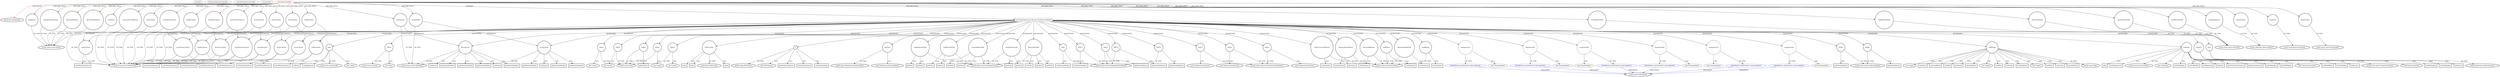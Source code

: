 digraph {
baseInfo[graphId=2315,category="extension_graph",isAnonymous=false,possibleRelation=true]
frameworkRelatedTypesInfo[0="javafx.fxml.Initializable"]
possibleCollaborationsInfo[0="2315~OVERRIDING_METHOD_DECLARATION-INSTANTIATION-~javafx.fxml.Initializable ~javafx.event.EventHandler ~false~true"]
locationInfo[projectName="crosswords-testEnvironment",filePath="/crosswords-testEnvironment/testEnvironment-master/src/GUI/MainController.java",contextSignature="MainController",graphId="2315"]
0[label="GUI.MainController",vertexType="ROOT_CLIENT_CLASS_DECLARATION",isFrameworkType=false,color=red]
1[label="javafx.fxml.Initializable",vertexType="FRAMEWORK_INTERFACE_TYPE",isFrameworkType=true,peripheries=2]
2[label="chooseLibraryButton",vertexType="FIELD_DECLARATION",isFrameworkType=true,peripheries=2,shape=circle]
3[label="javafx.scene.control.Button",vertexType="FRAMEWORK_CLASS_TYPE",isFrameworkType=true,peripheries=2]
4[label="directoryColumn",vertexType="FIELD_DECLARATION",isFrameworkType=true,peripheries=2,shape=circle]
5[label="javafx.scene.control.TableColumn",vertexType="FRAMEWORK_CLASS_TYPE",isFrameworkType=true,peripheries=2]
6[label="heightColumn",vertexType="FIELD_DECLARATION",isFrameworkType=true,peripheries=2,shape=circle]
8[label="heightParamField",vertexType="FIELD_DECLARATION",isFrameworkType=true,peripheries=2,shape=circle]
9[label="javafx.scene.control.TextField",vertexType="FRAMEWORK_CLASS_TYPE",isFrameworkType=true,peripheries=2]
10[label="librariesList",vertexType="FIELD_DECLARATION",isFrameworkType=true,peripheries=2,shape=circle]
11[label="javafx.scene.control.TableView",vertexType="FRAMEWORK_CLASS_TYPE",isFrameworkType=true,peripheries=2]
12[label="librariesRows",vertexType="FIELD_DECLARATION",isFrameworkType=true,peripheries=2,shape=circle]
13[label="javafx.collections.ObservableList",vertexType="FRAMEWORK_INTERFACE_TYPE",isFrameworkType=true,peripheries=2]
14[label="libraryAddButton",vertexType="FIELD_DECLARATION",isFrameworkType=true,peripheries=2,shape=circle]
16[label="libraryDeleteButton",vertexType="FIELD_DECLARATION",isFrameworkType=true,peripheries=2,shape=circle]
18[label="libraryTextField",vertexType="FIELD_DECLARATION",isFrameworkType=true,peripheries=2,shape=circle]
20[label="mainPane",vertexType="FIELD_DECLARATION",isFrameworkType=true,peripheries=2,shape=circle]
21[label="javafx.scene.layout.AnchorPane",vertexType="FRAMEWORK_CLASS_TYPE",isFrameworkType=true,peripheries=2]
22[label="nameColumn",vertexType="FIELD_DECLARATION",isFrameworkType=true,peripheries=2,shape=circle]
24[label="progressBar",vertexType="FIELD_DECLARATION",isFrameworkType=true,peripheries=2,shape=circle]
25[label="javafx.scene.control.ProgressBar",vertexType="FRAMEWORK_CLASS_TYPE",isFrameworkType=true,peripheries=2]
26[label="resultNameColumn",vertexType="FIELD_DECLARATION",isFrameworkType=true,peripheries=2,shape=circle]
28[label="resultVersionColumn",vertexType="FIELD_DECLARATION",isFrameworkType=true,peripheries=2,shape=circle]
30[label="resultsTable",vertexType="FIELD_DECLARATION",isFrameworkType=true,peripheries=2,shape=circle]
32[label="runButton",vertexType="FIELD_DECLARATION",isFrameworkType=true,peripheries=2,shape=circle]
34[label="runningLibraries",vertexType="FIELD_DECLARATION",isFrameworkType=true,peripheries=2,shape=circle]
36[label="scoreColumn",vertexType="FIELD_DECLARATION",isFrameworkType=true,peripheries=2,shape=circle]
38[label="showCrosswordButton",vertexType="FIELD_DECLARATION",isFrameworkType=true,peripheries=2,shape=circle]
40[label="spacesMetricField",vertexType="FIELD_DECLARATION",isFrameworkType=true,peripheries=2,shape=circle]
42[label="statusColumn",vertexType="FIELD_DECLARATION",isFrameworkType=true,peripheries=2,shape=circle]
44[label="stopButton",vertexType="FIELD_DECLARATION",isFrameworkType=true,peripheries=2,shape=circle]
46[label="versionColumn",vertexType="FIELD_DECLARATION",isFrameworkType=true,peripheries=2,shape=circle]
48[label="widthColumn",vertexType="FIELD_DECLARATION",isFrameworkType=true,peripheries=2,shape=circle]
50[label="widthParamField",vertexType="FIELD_DECLARATION",isFrameworkType=true,peripheries=2,shape=circle]
52[label="wordsMetricField",vertexType="FIELD_DECLARATION",isFrameworkType=true,peripheries=2,shape=circle]
54[label="void initialize(java.net.URL,java.util.ResourceBundle)",vertexType="OVERRIDING_METHOD_DECLARATION",isFrameworkType=false,shape=box]
55[label="nameColumn",vertexType="VARIABLE_EXPRESION",isFrameworkType=true,peripheries=2,shape=circle]
56[label="setCellValueFactory()",vertexType="INSIDE_CALL",isFrameworkType=true,peripheries=2,shape=box]
58[label="versionColumn",vertexType="VARIABLE_EXPRESION",isFrameworkType=true,peripheries=2,shape=circle]
59[label="setCellValueFactory()",vertexType="INSIDE_CALL",isFrameworkType=true,peripheries=2,shape=box]
61[label="directoryColumn",vertexType="VARIABLE_EXPRESION",isFrameworkType=true,peripheries=2,shape=circle]
62[label="setCellValueFactory()",vertexType="INSIDE_CALL",isFrameworkType=true,peripheries=2,shape=box]
64[label="VAR3",vertexType="VARIABLE_EXPRESION",isFrameworkType=true,peripheries=2,shape=circle]
66[label="javafx.scene.control.MultipleSelectionModel",vertexType="FRAMEWORK_CLASS_TYPE",isFrameworkType=true,peripheries=2]
65[label="setSelectionMode()",vertexType="INSIDE_CALL",isFrameworkType=true,peripheries=2,shape=box]
67[label="librariesList",vertexType="VARIABLE_EXPRESION",isFrameworkType=true,peripheries=2,shape=circle]
68[label="getSelectionModel()",vertexType="INSIDE_CALL",isFrameworkType=true,peripheries=2,shape=box]
71[label="setItems()",vertexType="INSIDE_CALL",isFrameworkType=true,peripheries=2,shape=box]
72[label="statusColumn",vertexType="VARIABLE_EXPRESION",isFrameworkType=true,peripheries=2,shape=circle]
73[label="setCellValueFactory()",vertexType="INSIDE_CALL",isFrameworkType=true,peripheries=2,shape=box]
75[label="resultNameColumn",vertexType="VARIABLE_EXPRESION",isFrameworkType=true,peripheries=2,shape=circle]
76[label="setCellValueFactory()",vertexType="INSIDE_CALL",isFrameworkType=true,peripheries=2,shape=box]
78[label="resultVersionColumn",vertexType="VARIABLE_EXPRESION",isFrameworkType=true,peripheries=2,shape=circle]
79[label="setCellValueFactory()",vertexType="INSIDE_CALL",isFrameworkType=true,peripheries=2,shape=box]
81[label="heightColumn",vertexType="VARIABLE_EXPRESION",isFrameworkType=true,peripheries=2,shape=circle]
82[label="setCellValueFactory()",vertexType="INSIDE_CALL",isFrameworkType=true,peripheries=2,shape=box]
85[label="VAR10",vertexType="VARIABLE_EXPRESION",isFrameworkType=true,peripheries=2,shape=circle]
86[label="javafx.scene.control.cell.PropertyValueFactory",vertexType="FRAMEWORK_CLASS_TYPE",isFrameworkType=true,peripheries=2]
84[label="new PropertyValueFactory()",vertexType="CONSTRUCTOR_CALL",isFrameworkType=true,peripheries=2]
87[label="widthColumn",vertexType="VARIABLE_EXPRESION",isFrameworkType=true,peripheries=2,shape=circle]
88[label="setCellValueFactory()",vertexType="INSIDE_CALL",isFrameworkType=true,peripheries=2,shape=box]
91[label="VAR12",vertexType="VARIABLE_EXPRESION",isFrameworkType=true,peripheries=2,shape=circle]
90[label="new PropertyValueFactory()",vertexType="CONSTRUCTOR_CALL",isFrameworkType=true,peripheries=2]
93[label="scoreColumn",vertexType="VARIABLE_EXPRESION",isFrameworkType=true,peripheries=2,shape=circle]
94[label="setCellValueFactory()",vertexType="INSIDE_CALL",isFrameworkType=true,peripheries=2,shape=box]
97[label="VAR14",vertexType="VARIABLE_EXPRESION",isFrameworkType=true,peripheries=2,shape=circle]
96[label="new PropertyValueFactory()",vertexType="CONSTRUCTOR_CALL",isFrameworkType=true,peripheries=2]
99[label="VAR15",vertexType="VARIABLE_EXPRESION",isFrameworkType=true,peripheries=2,shape=circle]
100[label="setSelectionMode()",vertexType="INSIDE_CALL",isFrameworkType=true,peripheries=2,shape=box]
102[label="resultsTable",vertexType="VARIABLE_EXPRESION",isFrameworkType=true,peripheries=2,shape=circle]
103[label="getSelectionModel()",vertexType="INSIDE_CALL",isFrameworkType=true,peripheries=2,shape=box]
106[label="setItems()",vertexType="INSIDE_CALL",isFrameworkType=true,peripheries=2,shape=box]
107[label="showCrosswordButton",vertexType="VARIABLE_EXPRESION",isFrameworkType=true,peripheries=2,shape=circle]
109[label="javafx.scene.control.ButtonBase",vertexType="FRAMEWORK_CLASS_TYPE",isFrameworkType=true,peripheries=2]
108[label="setOnAction()",vertexType="INSIDE_CALL",isFrameworkType=true,peripheries=2,shape=box]
111[label="anonymous19",vertexType="VARIABLE_EXPRESION",isFrameworkType=false,shape=circle]
112[label="REFERENCE_ANONYMOUS_DECLARATION",vertexType="REFERENCE_ANONYMOUS_DECLARATION",isFrameworkType=false,color=blue]
113[label="javafx.event.EventHandler",vertexType="FRAMEWORK_INTERFACE_TYPE",isFrameworkType=true,peripheries=2]
110[label="new EventHandler()",vertexType="CONSTRUCTOR_CALL",isFrameworkType=false]
114[label="VAR20",vertexType="VARIABLE_EXPRESION",isFrameworkType=true,peripheries=2,shape=circle]
116[label="javafx.scene.control.SelectionModel",vertexType="FRAMEWORK_CLASS_TYPE",isFrameworkType=true,peripheries=2]
115[label="getSelectedIndex()",vertexType="INSIDE_CALL",isFrameworkType=true,peripheries=2,shape=box]
118[label="getSelectionModel()",vertexType="INSIDE_CALL",isFrameworkType=true,peripheries=2,shape=box]
120[label="childStage",vertexType="VARIABLE_EXPRESION",isFrameworkType=true,peripheries=2,shape=circle]
121[label="javafx.stage.Stage",vertexType="FRAMEWORK_CLASS_TYPE",isFrameworkType=true,peripheries=2]
119[label="new Stage()",vertexType="CONSTRUCTOR_CALL",isFrameworkType=true,peripheries=2]
123[label="gridpane",vertexType="VARIABLE_EXPRESION",isFrameworkType=true,peripheries=2,shape=circle]
124[label="javafx.scene.layout.GridPane",vertexType="FRAMEWORK_CLASS_TYPE",isFrameworkType=true,peripheries=2]
122[label="new GridPane()",vertexType="CONSTRUCTOR_CALL",isFrameworkType=true,peripheries=2]
126[label="setPrefHeight()",vertexType="INSIDE_CALL",isFrameworkType=true,peripheries=2,shape=box]
128[label="setPrefWidth()",vertexType="INSIDE_CALL",isFrameworkType=true,peripheries=2,shape=box]
130[label="setAlignment()",vertexType="INSIDE_CALL",isFrameworkType=true,peripheries=2,shape=box]
132[label="setStyle()",vertexType="INSIDE_CALL",isFrameworkType=true,peripheries=2,shape=box]
134[label="column1",vertexType="VARIABLE_EXPRESION",isFrameworkType=true,peripheries=2,shape=circle]
135[label="javafx.scene.layout.ColumnConstraints",vertexType="FRAMEWORK_CLASS_TYPE",isFrameworkType=true,peripheries=2]
133[label="new ColumnConstraints()",vertexType="CONSTRUCTOR_CALL",isFrameworkType=true,peripheries=2]
137[label="setMinWidth()",vertexType="INSIDE_CALL",isFrameworkType=true,peripheries=2,shape=box]
139[label="setPrefWidth()",vertexType="INSIDE_CALL",isFrameworkType=true,peripheries=2,shape=box]
141[label="setHgrow()",vertexType="INSIDE_CALL",isFrameworkType=true,peripheries=2,shape=box]
143[label="getColumnConstraints()",vertexType="INSIDE_CALL",isFrameworkType=true,peripheries=2,shape=box]
145[label="row1",vertexType="VARIABLE_EXPRESION",isFrameworkType=true,peripheries=2,shape=circle]
146[label="javafx.scene.layout.RowConstraints",vertexType="FRAMEWORK_CLASS_TYPE",isFrameworkType=true,peripheries=2]
144[label="new RowConstraints()",vertexType="CONSTRUCTOR_CALL",isFrameworkType=true,peripheries=2]
148[label="setMinHeight()",vertexType="INSIDE_CALL",isFrameworkType=true,peripheries=2,shape=box]
150[label="setPrefHeight()",vertexType="INSIDE_CALL",isFrameworkType=true,peripheries=2,shape=box]
152[label="setVgrow()",vertexType="INSIDE_CALL",isFrameworkType=true,peripheries=2,shape=box]
154[label="getRowConstraints()",vertexType="INSIDE_CALL",isFrameworkType=true,peripheries=2,shape=box]
156[label="getPrefHeight()",vertexType="INSIDE_CALL",isFrameworkType=true,peripheries=2,shape=box]
158[label="getPrefHeight()",vertexType="INSIDE_CALL",isFrameworkType=true,peripheries=2,shape=box]
160[label="label",vertexType="VARIABLE_EXPRESION",isFrameworkType=true,peripheries=2,shape=circle]
161[label="javafx.scene.control.Label",vertexType="FRAMEWORK_CLASS_TYPE",isFrameworkType=true,peripheries=2]
159[label="new Label()",vertexType="CONSTRUCTOR_CALL",isFrameworkType=true,peripheries=2]
163[label="setFont()",vertexType="INSIDE_CALL",isFrameworkType=true,peripheries=2,shape=box]
165[label="VAR42",vertexType="VARIABLE_EXPRESION",isFrameworkType=true,peripheries=2,shape=circle]
166[label="javafx.scene.text.Font",vertexType="FRAMEWORK_CLASS_TYPE",isFrameworkType=true,peripheries=2]
164[label="new Font()",vertexType="CONSTRUCTOR_CALL",isFrameworkType=true,peripheries=2]
168[label="add()",vertexType="INSIDE_CALL",isFrameworkType=true,peripheries=2,shape=box]
170[label="setHalignment()",vertexType="INSIDE_CALL",isFrameworkType=true,peripheries=2,shape=box]
172[label="setAlignment()",vertexType="INSIDE_CALL",isFrameworkType=true,peripheries=2,shape=box]
174[label="setScene()",vertexType="INSIDE_CALL",isFrameworkType=true,peripheries=2,shape=box]
176[label="VAR47",vertexType="VARIABLE_EXPRESION",isFrameworkType=true,peripheries=2,shape=circle]
177[label="javafx.scene.Scene",vertexType="FRAMEWORK_CLASS_TYPE",isFrameworkType=true,peripheries=2]
175[label="new Scene()",vertexType="CONSTRUCTOR_CALL",isFrameworkType=true,peripheries=2]
179[label="showAndWait()",vertexType="INSIDE_CALL",isFrameworkType=true,peripheries=2,shape=box]
181[label="setTitle()",vertexType="INSIDE_CALL",isFrameworkType=true,peripheries=2,shape=box]
182[label="FXMLLoader",vertexType="VARIABLE_EXPRESION",isFrameworkType=true,peripheries=2,shape=circle]
184[label="javafx.fxml.FXMLLoader",vertexType="FRAMEWORK_CLASS_TYPE",isFrameworkType=true,peripheries=2]
183[label="load()",vertexType="INSIDE_CALL",isFrameworkType=true,peripheries=2,shape=box]
186[label="setScene()",vertexType="INSIDE_CALL",isFrameworkType=true,peripheries=2,shape=box]
188[label="VAR52",vertexType="VARIABLE_EXPRESION",isFrameworkType=true,peripheries=2,shape=circle]
187[label="new Scene()",vertexType="CONSTRUCTOR_CALL",isFrameworkType=true,peripheries=2]
191[label="showAndWait()",vertexType="INSIDE_CALL",isFrameworkType=true,peripheries=2,shape=box]
192[label="chooseLibraryButton",vertexType="VARIABLE_EXPRESION",isFrameworkType=true,peripheries=2,shape=circle]
193[label="setOnAction()",vertexType="INSIDE_CALL",isFrameworkType=true,peripheries=2,shape=box]
196[label="anonymous55",vertexType="VARIABLE_EXPRESION",isFrameworkType=false,shape=circle]
197[label="REFERENCE_ANONYMOUS_DECLARATION",vertexType="REFERENCE_ANONYMOUS_DECLARATION",isFrameworkType=false,color=blue]
195[label="new EventHandler()",vertexType="CONSTRUCTOR_CALL",isFrameworkType=false]
200[label="fc",vertexType="VARIABLE_EXPRESION",isFrameworkType=true,peripheries=2,shape=circle]
201[label="javafx.stage.FileChooser",vertexType="FRAMEWORK_CLASS_TYPE",isFrameworkType=true,peripheries=2]
199[label="new FileChooser()",vertexType="CONSTRUCTOR_CALL",isFrameworkType=true,peripheries=2]
203[label="extFilter",vertexType="VARIABLE_EXPRESION",isFrameworkType=true,peripheries=2,shape=circle]
204[label="javafx.stage.FileChooser.ExtensionFilter",vertexType="FRAMEWORK_CLASS_TYPE",isFrameworkType=true,peripheries=2]
202[label="new FileChooser.ExtensionFilter()",vertexType="CONSTRUCTOR_CALL",isFrameworkType=true,peripheries=2]
206[label="getExtensionFilters()",vertexType="INSIDE_CALL",isFrameworkType=true,peripheries=2,shape=box]
208[label="setInitialDirectory()",vertexType="INSIDE_CALL",isFrameworkType=true,peripheries=2,shape=box]
210[label="showOpenDialog()",vertexType="INSIDE_CALL",isFrameworkType=true,peripheries=2,shape=box]
211[label="VAR61",vertexType="VARIABLE_EXPRESION",isFrameworkType=true,peripheries=2,shape=circle]
212[label="getWindow()",vertexType="INSIDE_CALL",isFrameworkType=true,peripheries=2,shape=box]
215[label="getScene()",vertexType="INSIDE_CALL",isFrameworkType=true,peripheries=2,shape=box]
216[label="libraryTextField",vertexType="VARIABLE_EXPRESION",isFrameworkType=true,peripheries=2,shape=circle]
218[label="javafx.scene.control.TextInputControl",vertexType="FRAMEWORK_CLASS_TYPE",isFrameworkType=true,peripheries=2]
217[label="setText()",vertexType="INSIDE_CALL",isFrameworkType=true,peripheries=2,shape=box]
219[label="libraryAddButton",vertexType="VARIABLE_EXPRESION",isFrameworkType=true,peripheries=2,shape=circle]
220[label="setOnAction()",vertexType="INSIDE_CALL",isFrameworkType=true,peripheries=2,shape=box]
223[label="anonymous65",vertexType="VARIABLE_EXPRESION",isFrameworkType=false,shape=circle]
224[label="REFERENCE_ANONYMOUS_DECLARATION",vertexType="REFERENCE_ANONYMOUS_DECLARATION",isFrameworkType=false,color=blue]
222[label="new EventHandler()",vertexType="CONSTRUCTOR_CALL",isFrameworkType=false]
227[label="getText()",vertexType="INSIDE_CALL",isFrameworkType=true,peripheries=2,shape=box]
229[label="getText()",vertexType="INSIDE_CALL",isFrameworkType=true,peripheries=2,shape=box]
230[label="libraryDeleteButton",vertexType="VARIABLE_EXPRESION",isFrameworkType=true,peripheries=2,shape=circle]
231[label="setOnAction()",vertexType="INSIDE_CALL",isFrameworkType=true,peripheries=2,shape=box]
234[label="anonymous69",vertexType="VARIABLE_EXPRESION",isFrameworkType=false,shape=circle]
235[label="REFERENCE_ANONYMOUS_DECLARATION",vertexType="REFERENCE_ANONYMOUS_DECLARATION",isFrameworkType=false,color=blue]
233[label="new EventHandler()",vertexType="CONSTRUCTOR_CALL",isFrameworkType=false]
237[label="VAR70",vertexType="VARIABLE_EXPRESION",isFrameworkType=true,peripheries=2,shape=circle]
238[label="getSelectedItems()",vertexType="INSIDE_CALL",isFrameworkType=true,peripheries=2,shape=box]
241[label="getSelectionModel()",vertexType="INSIDE_CALL",isFrameworkType=true,peripheries=2,shape=box]
243[label="setItems()",vertexType="INSIDE_CALL",isFrameworkType=true,peripheries=2,shape=box]
244[label="runButton",vertexType="VARIABLE_EXPRESION",isFrameworkType=true,peripheries=2,shape=circle]
245[label="setOnAction()",vertexType="INSIDE_CALL",isFrameworkType=true,peripheries=2,shape=box]
248[label="anonymous74",vertexType="VARIABLE_EXPRESION",isFrameworkType=false,shape=circle]
249[label="REFERENCE_ANONYMOUS_DECLARATION",vertexType="REFERENCE_ANONYMOUS_DECLARATION",isFrameworkType=false,color=blue]
247[label="new EventHandler()",vertexType="CONSTRUCTOR_CALL",isFrameworkType=false]
251[label="heightParamField",vertexType="VARIABLE_EXPRESION",isFrameworkType=true,peripheries=2,shape=circle]
252[label="getText()",vertexType="INSIDE_CALL",isFrameworkType=true,peripheries=2,shape=box]
254[label="widthParamField",vertexType="VARIABLE_EXPRESION",isFrameworkType=true,peripheries=2,shape=circle]
255[label="getText()",vertexType="INSIDE_CALL",isFrameworkType=true,peripheries=2,shape=box]
257[label="VAR77",vertexType="VARIABLE_EXPRESION",isFrameworkType=true,peripheries=2,shape=circle]
258[label="getSelectedIndices()",vertexType="INSIDE_CALL",isFrameworkType=true,peripheries=2,shape=box]
261[label="getSelectionModel()",vertexType="INSIDE_CALL",isFrameworkType=true,peripheries=2,shape=box]
262[label="VAR79",vertexType="VARIABLE_EXPRESION",isFrameworkType=true,peripheries=2,shape=circle]
263[label="getSelectedIndices()",vertexType="INSIDE_CALL",isFrameworkType=true,peripheries=2,shape=box]
266[label="getSelectionModel()",vertexType="INSIDE_CALL",isFrameworkType=true,peripheries=2,shape=box]
268[label="getText()",vertexType="INSIDE_CALL",isFrameworkType=true,peripheries=2,shape=box]
270[label="getText()",vertexType="INSIDE_CALL",isFrameworkType=true,peripheries=2,shape=box]
271[label="spacesMetricField",vertexType="VARIABLE_EXPRESION",isFrameworkType=true,peripheries=2,shape=circle]
272[label="getText()",vertexType="INSIDE_CALL",isFrameworkType=true,peripheries=2,shape=box]
275[label="getText()",vertexType="INSIDE_CALL",isFrameworkType=true,peripheries=2,shape=box]
276[label="wordsMetricField",vertexType="VARIABLE_EXPRESION",isFrameworkType=true,peripheries=2,shape=circle]
277[label="getText()",vertexType="INSIDE_CALL",isFrameworkType=true,peripheries=2,shape=box]
280[label="getText()",vertexType="INSIDE_CALL",isFrameworkType=true,peripheries=2,shape=box]
281[label="new Stage()",vertexType="CONSTRUCTOR_CALL",isFrameworkType=true,peripheries=2]
284[label="setTitle()",vertexType="INSIDE_CALL",isFrameworkType=true,peripheries=2,shape=box]
286[label="load()",vertexType="INSIDE_CALL",isFrameworkType=true,peripheries=2,shape=box]
288[label="setScene()",vertexType="INSIDE_CALL",isFrameworkType=true,peripheries=2,shape=box]
290[label="VAR91",vertexType="VARIABLE_EXPRESION",isFrameworkType=true,peripheries=2,shape=circle]
289[label="new Scene()",vertexType="CONSTRUCTOR_CALL",isFrameworkType=true,peripheries=2]
293[label="showAndWait()",vertexType="INSIDE_CALL",isFrameworkType=true,peripheries=2,shape=box]
294[label="stopButton",vertexType="VARIABLE_EXPRESION",isFrameworkType=true,peripheries=2,shape=circle]
295[label="setOnAction()",vertexType="INSIDE_CALL",isFrameworkType=true,peripheries=2,shape=box]
298[label="anonymous94",vertexType="VARIABLE_EXPRESION",isFrameworkType=false,shape=circle]
299[label="REFERENCE_ANONYMOUS_DECLARATION",vertexType="REFERENCE_ANONYMOUS_DECLARATION",isFrameworkType=false,color=blue]
297[label="new EventHandler()",vertexType="CONSTRUCTOR_CALL",isFrameworkType=false]
301[label="VAR95",vertexType="VARIABLE_EXPRESION",isFrameworkType=true,peripheries=2,shape=circle]
302[label="getSelectedItem()",vertexType="INSIDE_CALL",isFrameworkType=true,peripheries=2,shape=box]
305[label="getSelectionModel()",vertexType="INSIDE_CALL",isFrameworkType=true,peripheries=2,shape=box]
306[label="new Stage()",vertexType="CONSTRUCTOR_CALL",isFrameworkType=true,peripheries=2]
309[label="setTitle()",vertexType="INSIDE_CALL",isFrameworkType=true,peripheries=2,shape=box]
311[label="load()",vertexType="INSIDE_CALL",isFrameworkType=true,peripheries=2,shape=box]
313[label="setScene()",vertexType="INSIDE_CALL",isFrameworkType=true,peripheries=2,shape=box]
315[label="VAR101",vertexType="VARIABLE_EXPRESION",isFrameworkType=true,peripheries=2,shape=circle]
314[label="new Scene()",vertexType="CONSTRUCTOR_CALL",isFrameworkType=true,peripheries=2]
318[label="showAndWait()",vertexType="INSIDE_CALL",isFrameworkType=true,peripheries=2,shape=box]
0->1[label="IMPLEMENT",color=red]
0->2[label="DECLARE_FIELD"]
2->3[label="OF_TYPE"]
0->4[label="DECLARE_FIELD"]
4->5[label="OF_TYPE"]
0->6[label="DECLARE_FIELD"]
6->5[label="OF_TYPE"]
0->8[label="DECLARE_FIELD"]
8->9[label="OF_TYPE"]
0->10[label="DECLARE_FIELD"]
10->11[label="OF_TYPE"]
0->12[label="DECLARE_FIELD"]
12->13[label="OF_TYPE"]
0->14[label="DECLARE_FIELD"]
14->3[label="OF_TYPE"]
0->16[label="DECLARE_FIELD"]
16->3[label="OF_TYPE"]
0->18[label="DECLARE_FIELD"]
18->9[label="OF_TYPE"]
0->20[label="DECLARE_FIELD"]
20->21[label="OF_TYPE"]
0->22[label="DECLARE_FIELD"]
22->5[label="OF_TYPE"]
0->24[label="DECLARE_FIELD"]
24->25[label="OF_TYPE"]
0->26[label="DECLARE_FIELD"]
26->5[label="OF_TYPE"]
0->28[label="DECLARE_FIELD"]
28->5[label="OF_TYPE"]
0->30[label="DECLARE_FIELD"]
30->11[label="OF_TYPE"]
0->32[label="DECLARE_FIELD"]
32->3[label="OF_TYPE"]
0->34[label="DECLARE_FIELD"]
34->13[label="OF_TYPE"]
0->36[label="DECLARE_FIELD"]
36->5[label="OF_TYPE"]
0->38[label="DECLARE_FIELD"]
38->3[label="OF_TYPE"]
0->40[label="DECLARE_FIELD"]
40->9[label="OF_TYPE"]
0->42[label="DECLARE_FIELD"]
42->5[label="OF_TYPE"]
0->44[label="DECLARE_FIELD"]
44->3[label="OF_TYPE"]
0->46[label="DECLARE_FIELD"]
46->5[label="OF_TYPE"]
0->48[label="DECLARE_FIELD"]
48->5[label="OF_TYPE"]
0->50[label="DECLARE_FIELD"]
50->9[label="OF_TYPE"]
0->52[label="DECLARE_FIELD"]
52->9[label="OF_TYPE"]
0->54[label="OVERRIDE"]
54->55[label="INSTANTIATE"]
22->55[label="REFERENCE"]
55->5[label="OF_TYPE"]
55->56[label="CALL"]
54->58[label="INSTANTIATE"]
46->58[label="REFERENCE"]
58->5[label="OF_TYPE"]
58->59[label="CALL"]
54->61[label="INSTANTIATE"]
4->61[label="REFERENCE"]
61->5[label="OF_TYPE"]
61->62[label="CALL"]
54->64[label="INSTANTIATE"]
64->66[label="OF_TYPE"]
64->65[label="CALL"]
54->67[label="INSTANTIATE"]
10->67[label="REFERENCE"]
67->11[label="OF_TYPE"]
67->68[label="CALL"]
67->71[label="CALL"]
54->72[label="INSTANTIATE"]
42->72[label="REFERENCE"]
72->5[label="OF_TYPE"]
72->73[label="CALL"]
54->75[label="INSTANTIATE"]
26->75[label="REFERENCE"]
75->5[label="OF_TYPE"]
75->76[label="CALL"]
54->78[label="INSTANTIATE"]
28->78[label="REFERENCE"]
78->5[label="OF_TYPE"]
78->79[label="CALL"]
54->81[label="INSTANTIATE"]
6->81[label="REFERENCE"]
81->5[label="OF_TYPE"]
81->82[label="CALL"]
54->85[label="INSTANTIATE"]
85->86[label="OF_TYPE"]
85->84[label="CALL"]
54->87[label="INSTANTIATE"]
48->87[label="REFERENCE"]
87->5[label="OF_TYPE"]
87->88[label="CALL"]
54->91[label="INSTANTIATE"]
91->86[label="OF_TYPE"]
91->90[label="CALL"]
54->93[label="INSTANTIATE"]
36->93[label="REFERENCE"]
93->5[label="OF_TYPE"]
93->94[label="CALL"]
54->97[label="INSTANTIATE"]
97->86[label="OF_TYPE"]
97->96[label="CALL"]
54->99[label="INSTANTIATE"]
99->66[label="OF_TYPE"]
99->100[label="CALL"]
54->102[label="INSTANTIATE"]
30->102[label="REFERENCE"]
102->11[label="OF_TYPE"]
102->103[label="CALL"]
102->106[label="CALL"]
54->107[label="INSTANTIATE"]
107->109[label="OF_TYPE"]
107->108[label="CALL"]
54->111[label="INSTANTIATE"]
112->113[label="IMPLEMENT",color=blue]
111->112[label="OF_TYPE"]
111->110[label="CALL"]
54->114[label="INSTANTIATE"]
114->116[label="OF_TYPE"]
114->115[label="CALL"]
102->118[label="CALL"]
54->120[label="INSTANTIATE"]
120->121[label="OF_TYPE"]
120->119[label="CALL"]
54->123[label="INSTANTIATE"]
123->124[label="OF_TYPE"]
123->122[label="CALL"]
123->126[label="CALL"]
123->128[label="CALL"]
123->130[label="CALL"]
123->132[label="CALL"]
54->134[label="INSTANTIATE"]
134->135[label="OF_TYPE"]
134->133[label="CALL"]
134->137[label="CALL"]
134->139[label="CALL"]
134->141[label="CALL"]
123->143[label="CALL"]
54->145[label="INSTANTIATE"]
145->146[label="OF_TYPE"]
145->144[label="CALL"]
145->148[label="CALL"]
145->150[label="CALL"]
145->152[label="CALL"]
123->154[label="CALL"]
123->156[label="CALL"]
123->158[label="CALL"]
54->160[label="INSTANTIATE"]
160->161[label="OF_TYPE"]
160->159[label="CALL"]
160->163[label="CALL"]
54->165[label="INSTANTIATE"]
165->166[label="OF_TYPE"]
165->164[label="CALL"]
123->168[label="CALL"]
123->170[label="CALL"]
160->172[label="CALL"]
120->174[label="CALL"]
54->176[label="INSTANTIATE"]
176->177[label="OF_TYPE"]
176->175[label="CALL"]
120->179[label="CALL"]
120->181[label="CALL"]
54->182[label="INSTANTIATE"]
182->184[label="OF_TYPE"]
182->183[label="CALL"]
120->186[label="CALL"]
54->188[label="INSTANTIATE"]
188->177[label="OF_TYPE"]
188->187[label="CALL"]
120->191[label="CALL"]
54->192[label="INSTANTIATE"]
192->109[label="OF_TYPE"]
192->193[label="CALL"]
54->196[label="INSTANTIATE"]
197->113[label="IMPLEMENT",color=blue]
196->197[label="OF_TYPE"]
196->195[label="CALL"]
54->200[label="INSTANTIATE"]
200->201[label="OF_TYPE"]
200->199[label="CALL"]
54->203[label="INSTANTIATE"]
203->204[label="OF_TYPE"]
203->202[label="CALL"]
200->206[label="CALL"]
200->208[label="CALL"]
200->210[label="CALL"]
54->211[label="INSTANTIATE"]
211->177[label="OF_TYPE"]
211->212[label="CALL"]
192->215[label="CALL"]
54->216[label="INSTANTIATE"]
216->218[label="OF_TYPE"]
216->217[label="CALL"]
54->219[label="INSTANTIATE"]
219->109[label="OF_TYPE"]
219->220[label="CALL"]
54->223[label="INSTANTIATE"]
224->113[label="IMPLEMENT",color=blue]
223->224[label="OF_TYPE"]
223->222[label="CALL"]
216->227[label="CALL"]
216->229[label="CALL"]
54->230[label="INSTANTIATE"]
230->109[label="OF_TYPE"]
230->231[label="CALL"]
54->234[label="INSTANTIATE"]
235->113[label="IMPLEMENT",color=blue]
234->235[label="OF_TYPE"]
234->233[label="CALL"]
54->237[label="INSTANTIATE"]
237->66[label="OF_TYPE"]
237->238[label="CALL"]
67->241[label="CALL"]
67->243[label="CALL"]
54->244[label="INSTANTIATE"]
244->109[label="OF_TYPE"]
244->245[label="CALL"]
54->248[label="INSTANTIATE"]
249->113[label="IMPLEMENT",color=blue]
248->249[label="OF_TYPE"]
248->247[label="CALL"]
54->251[label="INSTANTIATE"]
251->218[label="OF_TYPE"]
251->252[label="CALL"]
54->254[label="INSTANTIATE"]
254->218[label="OF_TYPE"]
254->255[label="CALL"]
54->257[label="INSTANTIATE"]
257->66[label="OF_TYPE"]
257->258[label="CALL"]
67->261[label="CALL"]
54->262[label="INSTANTIATE"]
262->66[label="OF_TYPE"]
262->263[label="CALL"]
67->266[label="CALL"]
254->268[label="CALL"]
251->270[label="CALL"]
54->271[label="INSTANTIATE"]
271->218[label="OF_TYPE"]
271->272[label="CALL"]
271->275[label="CALL"]
54->276[label="INSTANTIATE"]
276->218[label="OF_TYPE"]
276->277[label="CALL"]
276->280[label="CALL"]
120->281[label="CALL"]
120->284[label="CALL"]
182->286[label="CALL"]
120->288[label="CALL"]
54->290[label="INSTANTIATE"]
290->177[label="OF_TYPE"]
290->289[label="CALL"]
120->293[label="CALL"]
54->294[label="INSTANTIATE"]
294->109[label="OF_TYPE"]
294->295[label="CALL"]
54->298[label="INSTANTIATE"]
299->113[label="IMPLEMENT",color=blue]
298->299[label="OF_TYPE"]
298->297[label="CALL"]
54->301[label="INSTANTIATE"]
301->116[label="OF_TYPE"]
301->302[label="CALL"]
102->305[label="CALL"]
120->306[label="CALL"]
120->309[label="CALL"]
182->311[label="CALL"]
120->313[label="CALL"]
54->315[label="INSTANTIATE"]
315->177[label="OF_TYPE"]
315->314[label="CALL"]
120->318[label="CALL"]
}
